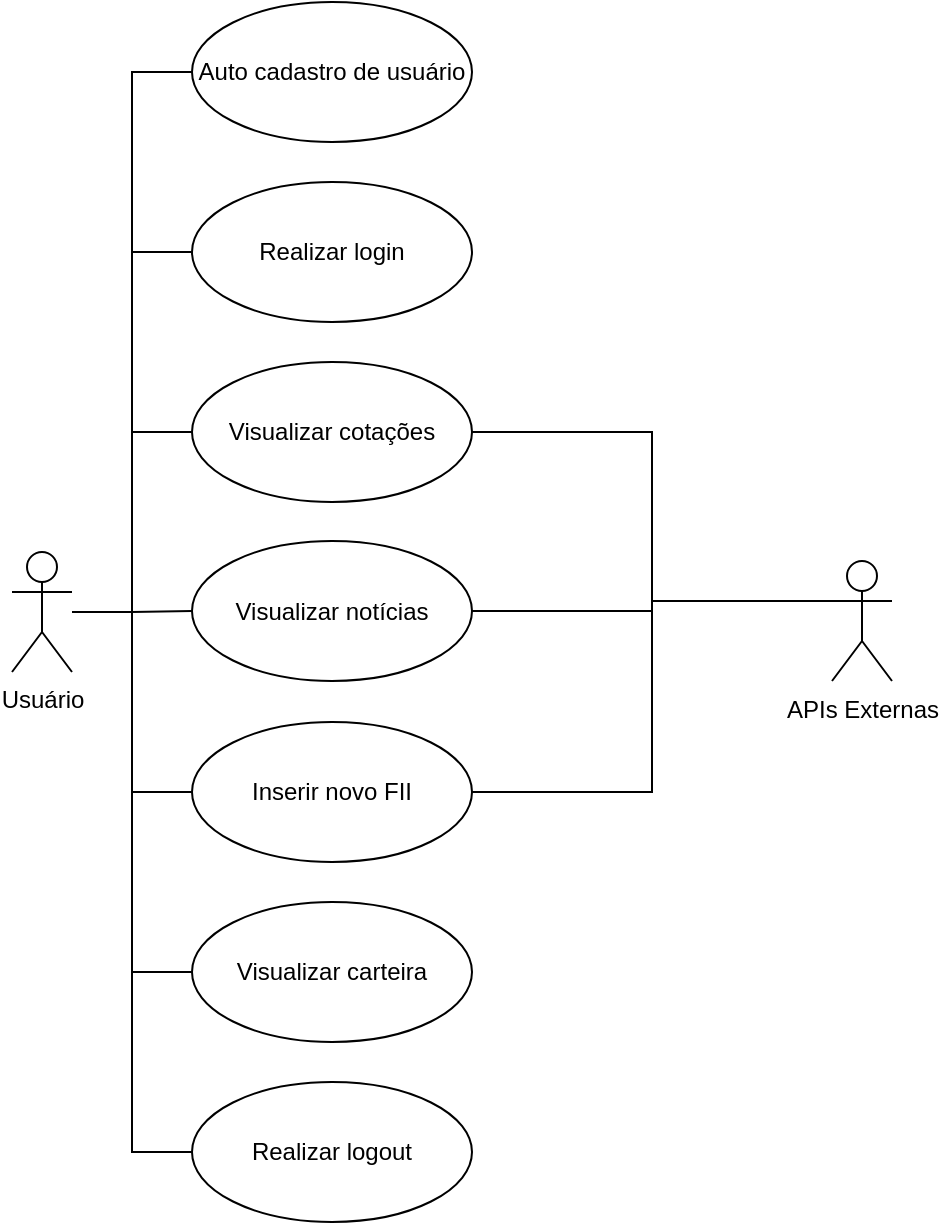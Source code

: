 <mxfile version="24.5.2" type="device">
  <diagram name="Página-1" id="zax_yt_7UzzrEb7U_quo">
    <mxGraphModel dx="792" dy="737" grid="1" gridSize="10" guides="1" tooltips="1" connect="1" arrows="1" fold="1" page="1" pageScale="1" pageWidth="827" pageHeight="1169" math="0" shadow="0">
      <root>
        <mxCell id="0" />
        <mxCell id="1" parent="0" />
        <mxCell id="cQJM6qALETfKaoRUqhRA-14" style="edgeStyle=orthogonalEdgeStyle;rounded=0;orthogonalLoop=1;jettySize=auto;html=1;entryX=0;entryY=0.5;entryDx=0;entryDy=0;endArrow=none;endFill=0;" parent="1" source="cQJM6qALETfKaoRUqhRA-1" target="cQJM6qALETfKaoRUqhRA-2" edge="1">
          <mxGeometry relative="1" as="geometry" />
        </mxCell>
        <mxCell id="cQJM6qALETfKaoRUqhRA-15" style="edgeStyle=orthogonalEdgeStyle;rounded=0;orthogonalLoop=1;jettySize=auto;html=1;endArrow=none;endFill=0;entryX=0;entryY=0.5;entryDx=0;entryDy=0;" parent="1" source="cQJM6qALETfKaoRUqhRA-1" target="cQJM6qALETfKaoRUqhRA-3" edge="1">
          <mxGeometry relative="1" as="geometry" />
        </mxCell>
        <mxCell id="freOf1slQ_jLAly6HSWw-1" style="edgeStyle=orthogonalEdgeStyle;rounded=0;orthogonalLoop=1;jettySize=auto;html=1;endArrow=none;endFill=0;entryX=0;entryY=0.5;entryDx=0;entryDy=0;" edge="1" parent="1" source="cQJM6qALETfKaoRUqhRA-1" target="cQJM6qALETfKaoRUqhRA-4">
          <mxGeometry relative="1" as="geometry" />
        </mxCell>
        <mxCell id="freOf1slQ_jLAly6HSWw-2" style="edgeStyle=orthogonalEdgeStyle;rounded=0;orthogonalLoop=1;jettySize=auto;html=1;entryX=0;entryY=0.5;entryDx=0;entryDy=0;endArrow=none;endFill=0;" edge="1" parent="1" source="cQJM6qALETfKaoRUqhRA-1" target="cQJM6qALETfKaoRUqhRA-5">
          <mxGeometry relative="1" as="geometry" />
        </mxCell>
        <mxCell id="freOf1slQ_jLAly6HSWw-3" style="edgeStyle=orthogonalEdgeStyle;rounded=0;orthogonalLoop=1;jettySize=auto;html=1;entryX=0;entryY=0.5;entryDx=0;entryDy=0;endArrow=none;endFill=0;" edge="1" parent="1" source="cQJM6qALETfKaoRUqhRA-1" target="cQJM6qALETfKaoRUqhRA-6">
          <mxGeometry relative="1" as="geometry" />
        </mxCell>
        <mxCell id="freOf1slQ_jLAly6HSWw-4" style="edgeStyle=orthogonalEdgeStyle;rounded=0;orthogonalLoop=1;jettySize=auto;html=1;entryX=0;entryY=0.5;entryDx=0;entryDy=0;endArrow=none;endFill=0;" edge="1" parent="1" source="cQJM6qALETfKaoRUqhRA-1" target="cQJM6qALETfKaoRUqhRA-7">
          <mxGeometry relative="1" as="geometry" />
        </mxCell>
        <mxCell id="freOf1slQ_jLAly6HSWw-5" style="edgeStyle=orthogonalEdgeStyle;rounded=0;orthogonalLoop=1;jettySize=auto;html=1;entryX=0;entryY=0.5;entryDx=0;entryDy=0;endArrow=none;endFill=0;" edge="1" parent="1" source="cQJM6qALETfKaoRUqhRA-1" target="cQJM6qALETfKaoRUqhRA-8">
          <mxGeometry relative="1" as="geometry" />
        </mxCell>
        <mxCell id="cQJM6qALETfKaoRUqhRA-1" value="Usuário" style="shape=umlActor;verticalLabelPosition=bottom;verticalAlign=top;html=1;" parent="1" vertex="1">
          <mxGeometry x="80" y="555" width="30" height="60" as="geometry" />
        </mxCell>
        <mxCell id="cQJM6qALETfKaoRUqhRA-2" value="Auto cadastro de usuário" style="ellipse;whiteSpace=wrap;html=1;" parent="1" vertex="1">
          <mxGeometry x="170" y="280" width="140" height="70" as="geometry" />
        </mxCell>
        <mxCell id="cQJM6qALETfKaoRUqhRA-3" value="Realizar login" style="ellipse;whiteSpace=wrap;html=1;" parent="1" vertex="1">
          <mxGeometry x="170" y="370" width="140" height="70" as="geometry" />
        </mxCell>
        <mxCell id="freOf1slQ_jLAly6HSWw-8" style="edgeStyle=orthogonalEdgeStyle;rounded=0;orthogonalLoop=1;jettySize=auto;html=1;endArrow=none;endFill=0;entryX=0;entryY=0.333;entryDx=0;entryDy=0;entryPerimeter=0;" edge="1" parent="1" source="cQJM6qALETfKaoRUqhRA-4" target="freOf1slQ_jLAly6HSWw-6">
          <mxGeometry relative="1" as="geometry" />
        </mxCell>
        <mxCell id="cQJM6qALETfKaoRUqhRA-4" value="Visualizar cotações" style="ellipse;whiteSpace=wrap;html=1;" parent="1" vertex="1">
          <mxGeometry x="170" y="460" width="140" height="70" as="geometry" />
        </mxCell>
        <mxCell id="cQJM6qALETfKaoRUqhRA-5" value="Visualizar notícias" style="ellipse;whiteSpace=wrap;html=1;" parent="1" vertex="1">
          <mxGeometry x="170" y="549.5" width="140" height="70" as="geometry" />
        </mxCell>
        <mxCell id="cQJM6qALETfKaoRUqhRA-6" value="Inserir novo FII" style="ellipse;whiteSpace=wrap;html=1;" parent="1" vertex="1">
          <mxGeometry x="170" y="640" width="140" height="70" as="geometry" />
        </mxCell>
        <mxCell id="cQJM6qALETfKaoRUqhRA-7" value="Visualizar carteira" style="ellipse;whiteSpace=wrap;html=1;" parent="1" vertex="1">
          <mxGeometry x="170" y="730" width="140" height="70" as="geometry" />
        </mxCell>
        <mxCell id="cQJM6qALETfKaoRUqhRA-8" value="Realizar l&lt;span style=&quot;background-color: initial;&quot;&gt;ogout&lt;/span&gt;" style="ellipse;whiteSpace=wrap;html=1;" parent="1" vertex="1">
          <mxGeometry x="170" y="820" width="140" height="70" as="geometry" />
        </mxCell>
        <mxCell id="freOf1slQ_jLAly6HSWw-6" value="APIs Externas" style="shape=umlActor;verticalLabelPosition=bottom;verticalAlign=top;html=1;" vertex="1" parent="1">
          <mxGeometry x="490" y="559.5" width="30" height="60" as="geometry" />
        </mxCell>
        <mxCell id="freOf1slQ_jLAly6HSWw-9" style="edgeStyle=orthogonalEdgeStyle;rounded=0;orthogonalLoop=1;jettySize=auto;html=1;entryX=0;entryY=0.333;entryDx=0;entryDy=0;entryPerimeter=0;endArrow=none;endFill=0;" edge="1" parent="1" source="cQJM6qALETfKaoRUqhRA-5" target="freOf1slQ_jLAly6HSWw-6">
          <mxGeometry relative="1" as="geometry" />
        </mxCell>
        <mxCell id="freOf1slQ_jLAly6HSWw-10" style="edgeStyle=orthogonalEdgeStyle;rounded=0;orthogonalLoop=1;jettySize=auto;html=1;entryX=0;entryY=0.333;entryDx=0;entryDy=0;entryPerimeter=0;endArrow=none;endFill=0;" edge="1" parent="1" source="cQJM6qALETfKaoRUqhRA-6" target="freOf1slQ_jLAly6HSWw-6">
          <mxGeometry relative="1" as="geometry" />
        </mxCell>
      </root>
    </mxGraphModel>
  </diagram>
</mxfile>

